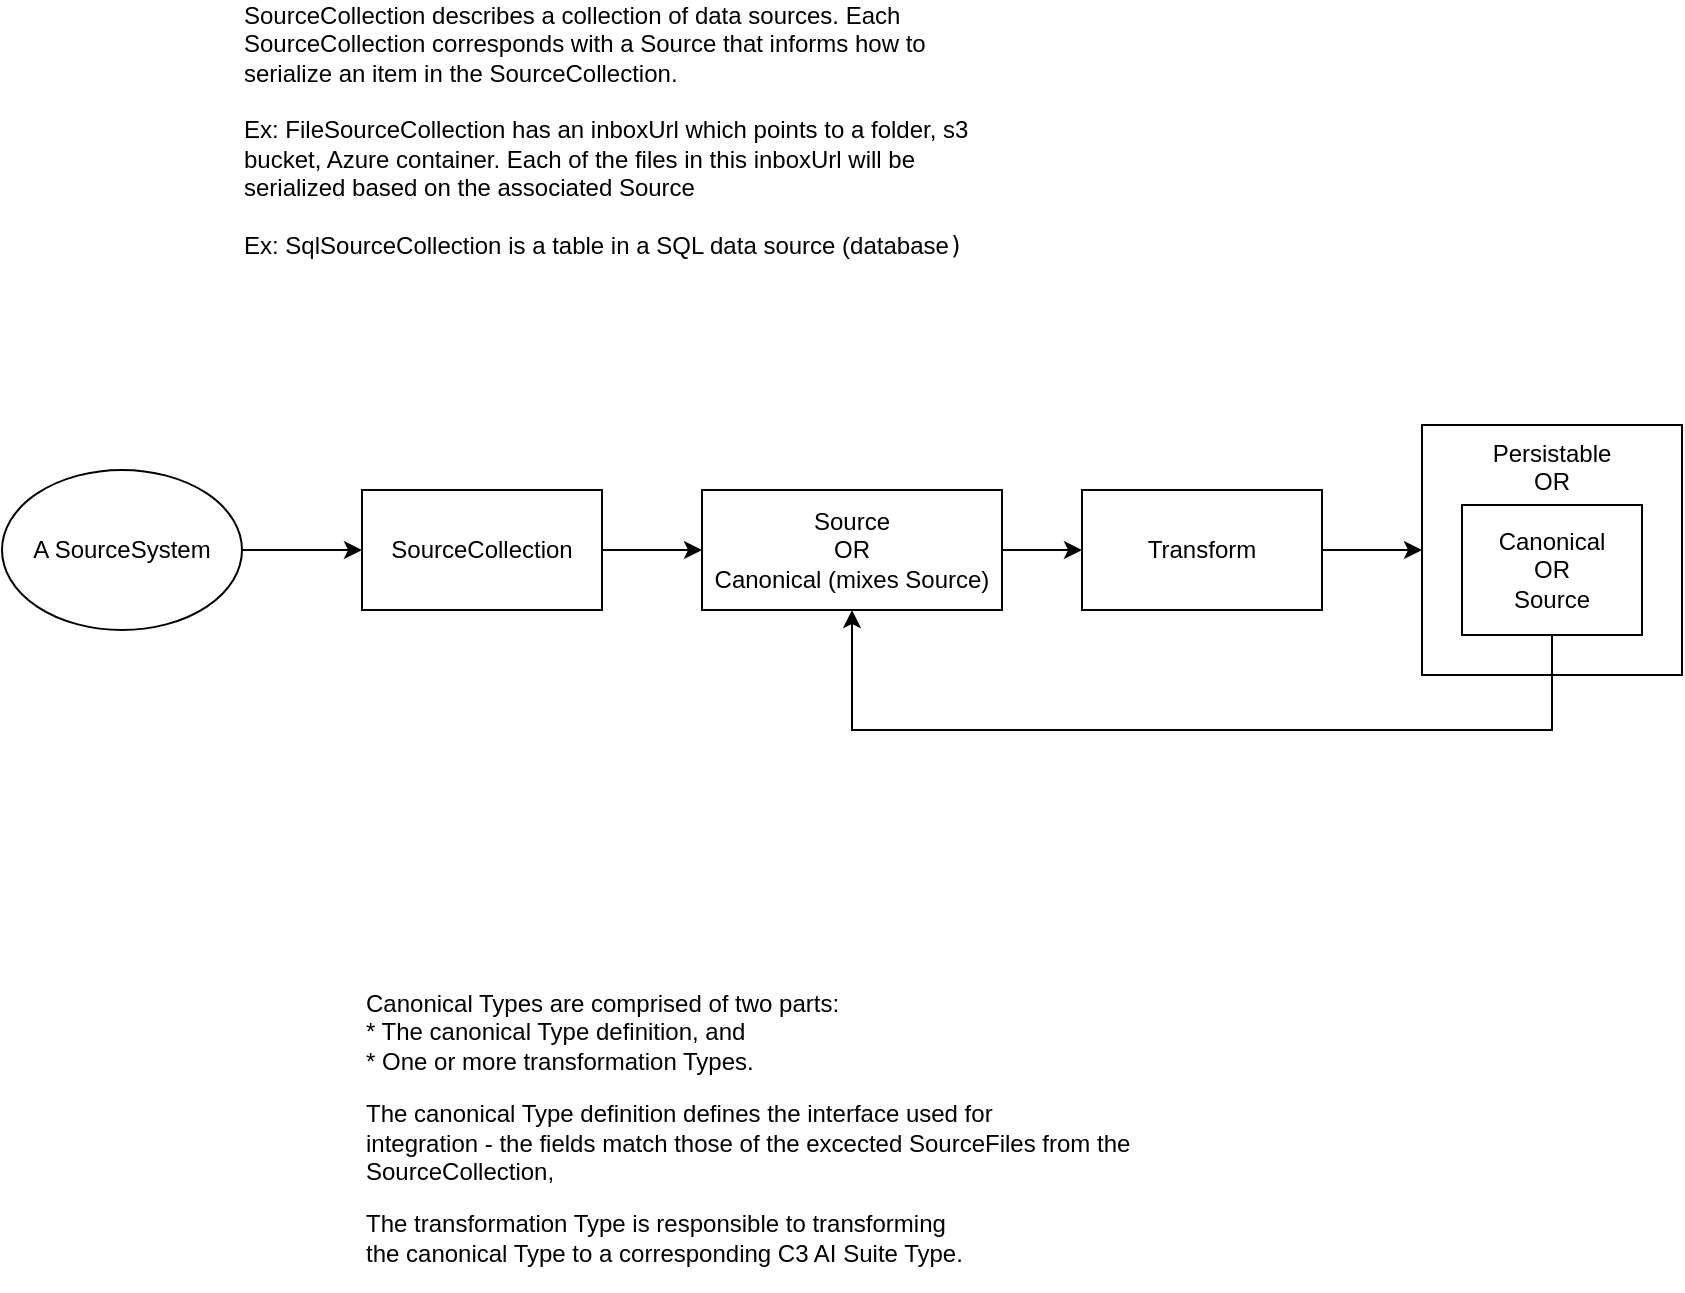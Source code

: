 <mxfile version="15.0.2" type="github">
  <diagram id="pvR70iSJ0H7R-v6CIDdV" name="Page-1">
    <mxGraphModel dx="934" dy="619" grid="1" gridSize="10" guides="1" tooltips="1" connect="1" arrows="1" fold="1" page="1" pageScale="1" pageWidth="850" pageHeight="1100" math="0" shadow="0">
      <root>
        <mxCell id="0" />
        <mxCell id="1" parent="0" />
        <mxCell id="1ysjTi8co_--tbsCxDWm-5" style="edgeStyle=orthogonalEdgeStyle;rounded=0;orthogonalLoop=1;jettySize=auto;html=1;exitX=1;exitY=0.5;exitDx=0;exitDy=0;entryX=0;entryY=0.5;entryDx=0;entryDy=0;" parent="1" source="1ysjTi8co_--tbsCxDWm-1" target="1ysjTi8co_--tbsCxDWm-2" edge="1">
          <mxGeometry relative="1" as="geometry" />
        </mxCell>
        <mxCell id="1ysjTi8co_--tbsCxDWm-1" value="A SourceSystem" style="ellipse;whiteSpace=wrap;html=1;" parent="1" vertex="1">
          <mxGeometry x="60" y="250" width="120" height="80" as="geometry" />
        </mxCell>
        <mxCell id="PUcVz5PIOkl4JO5Sf_en-2" value="" style="edgeStyle=orthogonalEdgeStyle;rounded=0;orthogonalLoop=1;jettySize=auto;html=1;" edge="1" parent="1" source="1ysjTi8co_--tbsCxDWm-2" target="PUcVz5PIOkl4JO5Sf_en-1">
          <mxGeometry relative="1" as="geometry" />
        </mxCell>
        <mxCell id="1ysjTi8co_--tbsCxDWm-2" value="SourceCollection" style="rounded=0;whiteSpace=wrap;html=1;" parent="1" vertex="1">
          <mxGeometry x="240" y="260" width="120" height="60" as="geometry" />
        </mxCell>
        <mxCell id="1ysjTi8co_--tbsCxDWm-7" value="&lt;div align=&quot;left&quot;&gt;SourceCollection describes a collection of data sources. Each SourceCollection corresponds with a Source that informs how to serialize an item in the SourceCollection. &lt;br&gt;&lt;/div&gt;&lt;div align=&quot;left&quot;&gt;&lt;br&gt;&lt;/div&gt;&lt;div align=&quot;left&quot;&gt;Ex: FileSourceCollection has an inboxUrl which points to a folder, s3 bucket, Azure container. Each of the files in this inboxUrl will be serialized based on the associated Source&lt;/div&gt;&lt;div align=&quot;left&quot;&gt;&lt;br&gt;&lt;/div&gt;&lt;div align=&quot;left&quot;&gt;Ex: &lt;code&gt;&lt;font face=&quot;Helvetica&quot;&gt;SqlSourceCollection is a table in a SQL data source (database&lt;/font&gt;)&lt;br&gt;&lt;/code&gt;&lt;/div&gt;" style="text;html=1;strokeColor=none;fillColor=none;align=center;verticalAlign=middle;whiteSpace=wrap;rounded=0;" parent="1" vertex="1">
          <mxGeometry x="180" y="20" width="370" height="120" as="geometry" />
        </mxCell>
        <mxCell id="1ysjTi8co_--tbsCxDWm-8" value="Canonical Types are comprised of two parts:&lt;br&gt;&lt;div&gt;* The canonical Type definition, and&lt;/div&gt;&lt;div&gt;* One or more transformation Types.&lt;/div&gt;&lt;p&gt;The canonical Type definition defines the interface used for &lt;br&gt;integration - the fields match those of the excected SourceFiles from the SourceCollection, &lt;br&gt;&lt;/p&gt;&lt;p&gt;The transformation Type is responsible to transforming &lt;br&gt;the canonical Type to a corresponding C3 AI Suite Type.&lt;br&gt;&lt;/p&gt;" style="text;html=1;strokeColor=none;fillColor=none;align=left;verticalAlign=middle;whiteSpace=wrap;rounded=0;" parent="1" vertex="1">
          <mxGeometry x="240" y="520" width="395" height="130" as="geometry" />
        </mxCell>
        <mxCell id="PUcVz5PIOkl4JO5Sf_en-20" value="" style="edgeStyle=orthogonalEdgeStyle;rounded=0;orthogonalLoop=1;jettySize=auto;html=1;" edge="1" parent="1" source="PUcVz5PIOkl4JO5Sf_en-1" target="PUcVz5PIOkl4JO5Sf_en-3">
          <mxGeometry relative="1" as="geometry" />
        </mxCell>
        <mxCell id="PUcVz5PIOkl4JO5Sf_en-1" value="Source&lt;br&gt;OR&lt;br&gt;Canonical (mixes Source)" style="rounded=0;whiteSpace=wrap;html=1;" vertex="1" parent="1">
          <mxGeometry x="410" y="260" width="150" height="60" as="geometry" />
        </mxCell>
        <mxCell id="PUcVz5PIOkl4JO5Sf_en-10" value="" style="edgeStyle=orthogonalEdgeStyle;rounded=0;orthogonalLoop=1;jettySize=auto;html=1;" edge="1" parent="1" source="PUcVz5PIOkl4JO5Sf_en-3" target="PUcVz5PIOkl4JO5Sf_en-9">
          <mxGeometry relative="1" as="geometry" />
        </mxCell>
        <mxCell id="PUcVz5PIOkl4JO5Sf_en-3" value="Transform " style="rounded=0;whiteSpace=wrap;html=1;" vertex="1" parent="1">
          <mxGeometry x="600" y="260" width="120" height="60" as="geometry" />
        </mxCell>
        <mxCell id="PUcVz5PIOkl4JO5Sf_en-9" value="Persistable&lt;br&gt;OR" style="whiteSpace=wrap;html=1;rounded=0;verticalAlign=top;" vertex="1" parent="1">
          <mxGeometry x="770" y="227.5" width="130" height="125" as="geometry" />
        </mxCell>
        <mxCell id="PUcVz5PIOkl4JO5Sf_en-23" style="edgeStyle=orthogonalEdgeStyle;rounded=0;orthogonalLoop=1;jettySize=auto;html=1;exitX=0.5;exitY=1;exitDx=0;exitDy=0;entryX=0.5;entryY=1;entryDx=0;entryDy=0;" edge="1" parent="1" source="PUcVz5PIOkl4JO5Sf_en-21" target="PUcVz5PIOkl4JO5Sf_en-1">
          <mxGeometry relative="1" as="geometry">
            <Array as="points">
              <mxPoint x="835" y="380" />
              <mxPoint x="485" y="380" />
            </Array>
          </mxGeometry>
        </mxCell>
        <mxCell id="PUcVz5PIOkl4JO5Sf_en-21" value="Canonical&lt;br&gt;OR&lt;br&gt;Source" style="rounded=0;whiteSpace=wrap;html=1;align=center;" vertex="1" parent="1">
          <mxGeometry x="790" y="267.5" width="90" height="65" as="geometry" />
        </mxCell>
      </root>
    </mxGraphModel>
  </diagram>
</mxfile>
